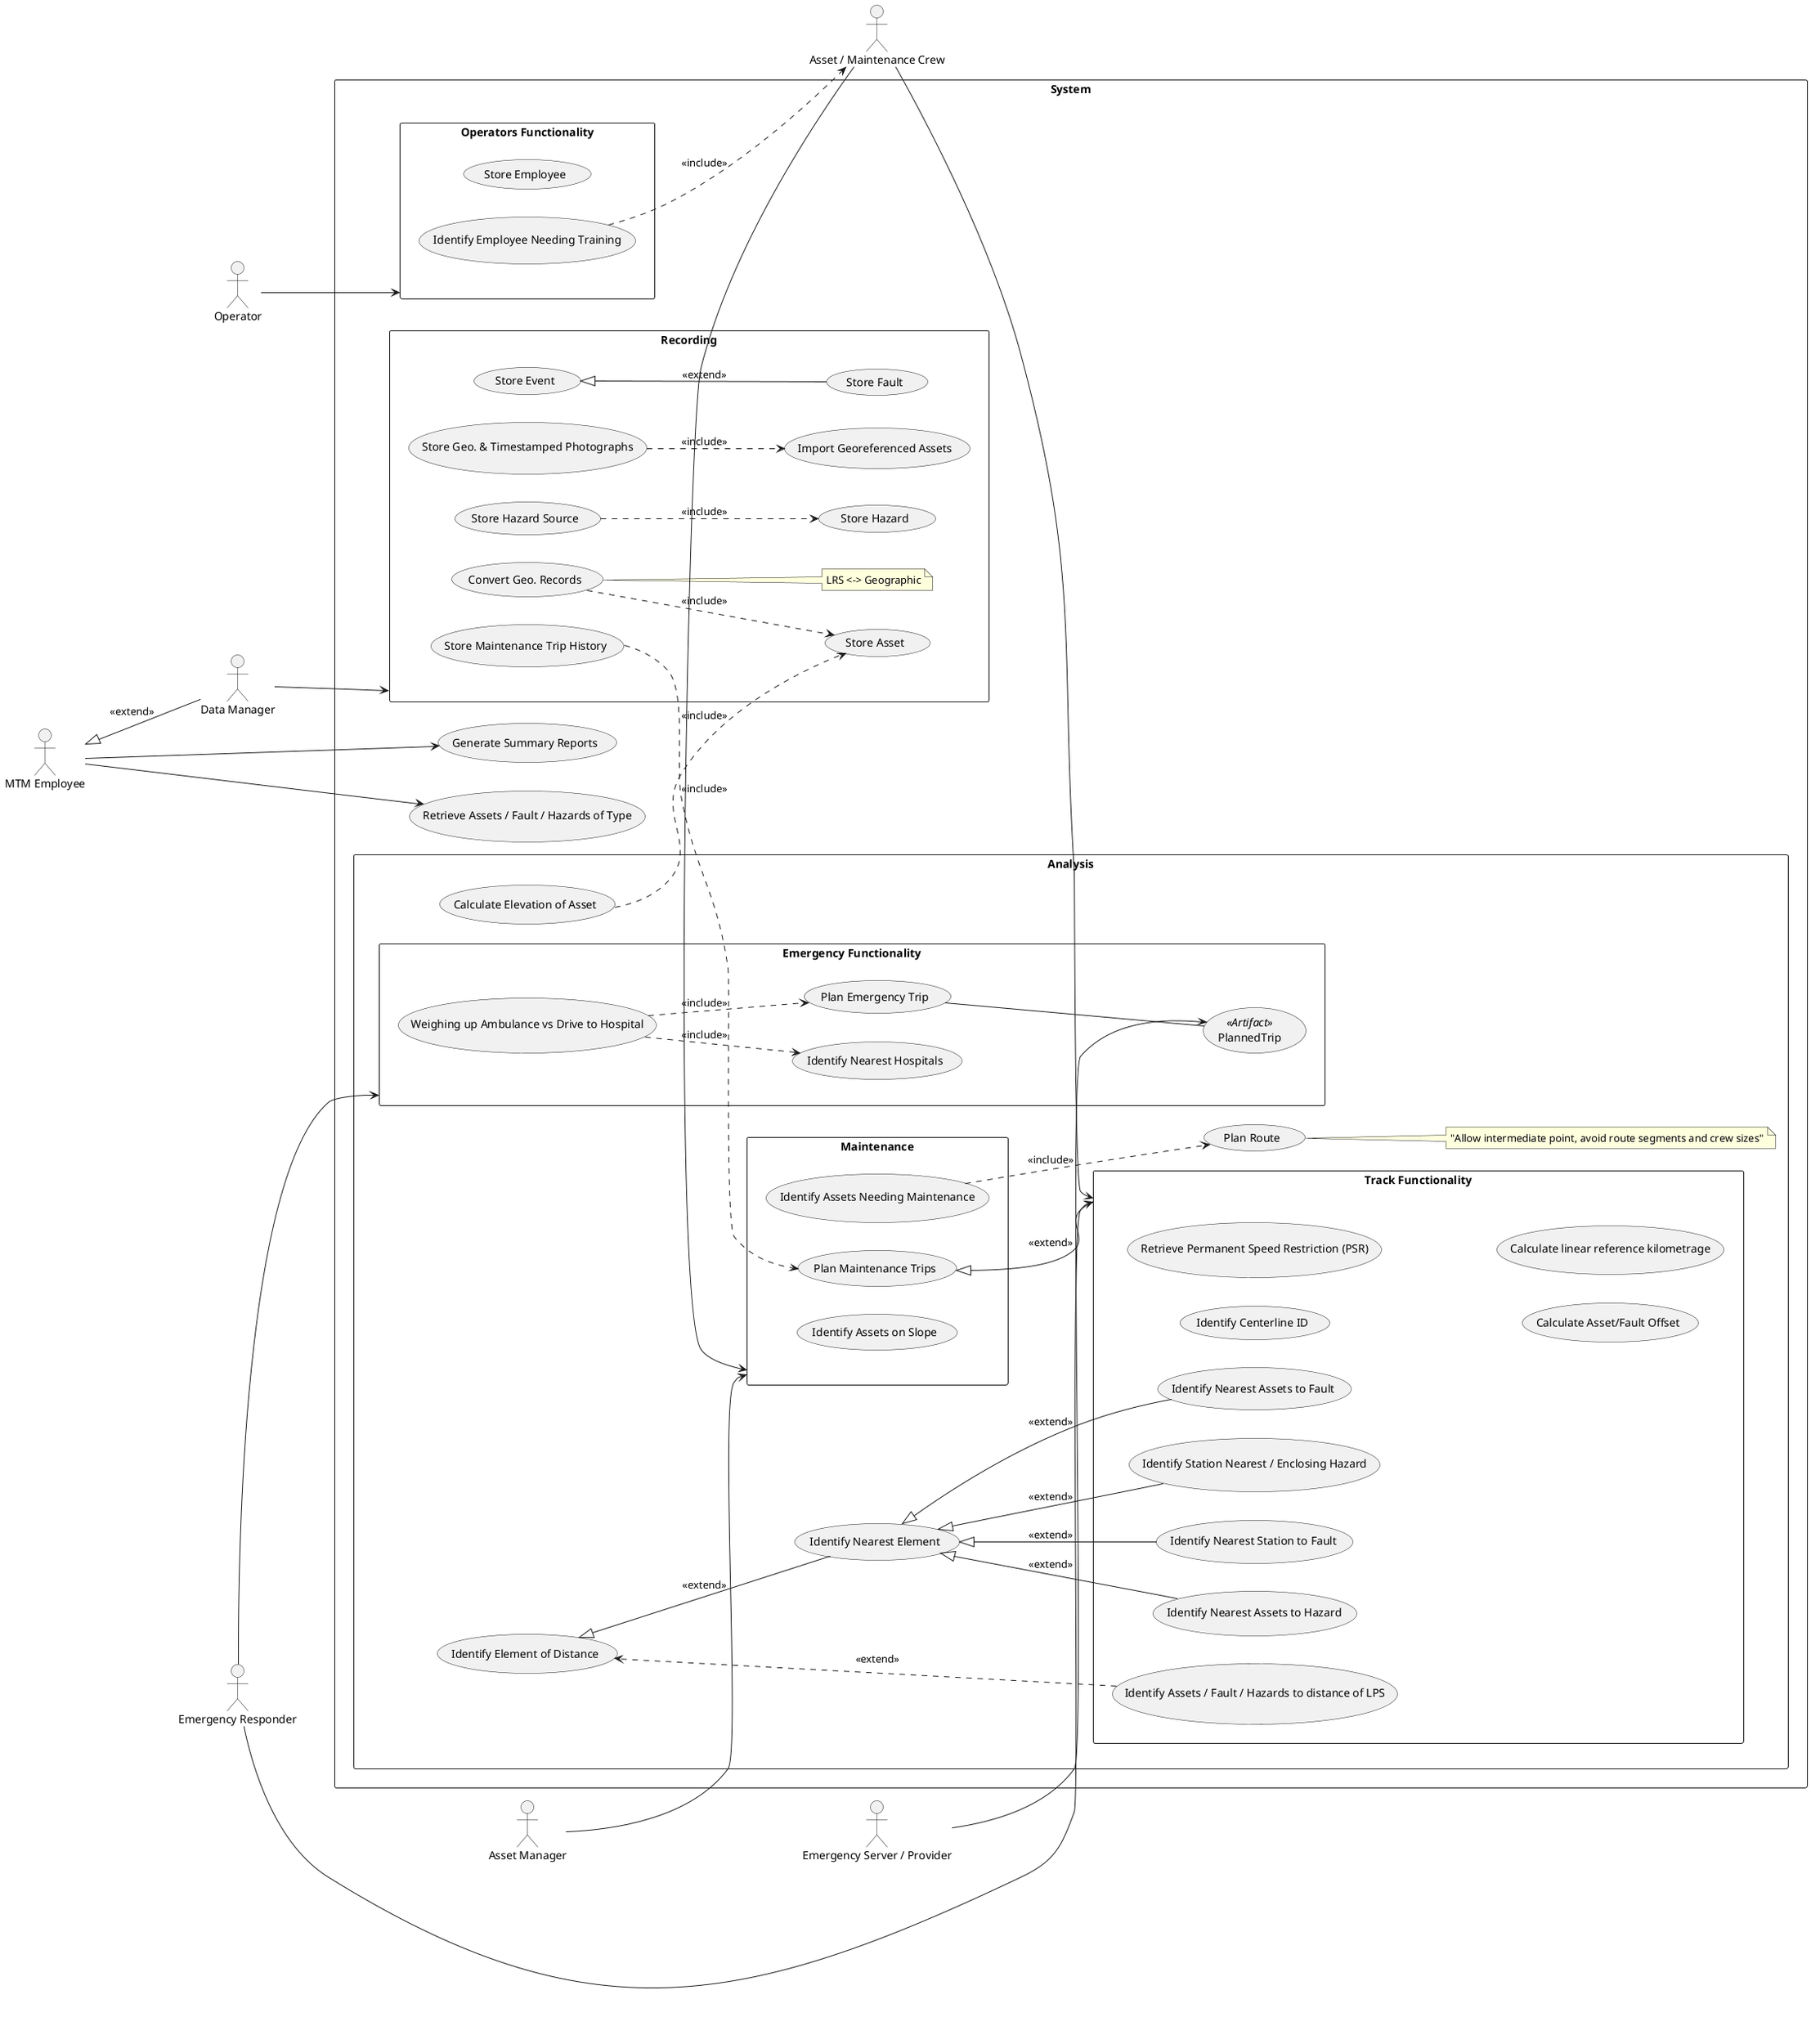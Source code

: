 @startuml Geospatial_Rail_Management_System

left to right direction

' Actors
actor "MTM Employee" as Employee
actor "Data Manager" as DataManager
' actor "Groundtruthing Crew" as GCrew
actor "Asset / Maintenance Crew" as Crew
actor "Emergency Responder" as Emergency
actor "Asset Manager" as AssetManager
actor Operator
actor "Emergency Server / Provider" as EProvider


Employee <|-- DataManager : <<extend>>
' Employee <|-- GCrew : <<extend>>
' GCrew <|-- Crew : <<extend>>
' GCrew <|-- AssetManager : <<extend>>

' Use Cases
rectangle System {
    ' Recording Capability
    rectangle Recording {
        usecase "Store Asset" as UCSA
        usecase "Store Event" as UCSE
        usecase "Store Fault" as UCSF
        usecase "Import Georeferenced Assets" as UC3
        usecase "Store Geo. & Timestamped Photographs" as UC4
        usecase "Convert Geo. Records" as UC5
        usecase "Store Hazard" as UCSH
        usecase "Store Hazard Source" as UC22
        usecase "Store Maintenance Trip History" as UC19

        UC4 ..> UC3 : <<include>>
        UC5 ..> UCSA : <<include>>
        UC22 ..> UCSH : <<include>>

        UCSE <|-- UCSF : <<extend>>


        ' note right of UC3: "coordinates"
        note right of UC5: LRS <-> Geographic
    }
    DataManager --> Recording

    rectangle Analysis {
        usecase "Identify Element of Distance" as UCIDNM
        usecase "Identify Nearest Element" as UCNearestElement
        UCIDNM <|-- UCNearestElement : <<extend>>

        rectangle "Track Functionality" as Track {
            usecase "Identify Centerline ID" as UC7
            usecase "Identify Nearest Station to Fault" as UCFNSF
            usecase "Identify Station Nearest / Enclosing Hazard" as UISN
            usecase "Identify Nearest Assets to Fault" as UCINAF
            usecase "Identify Nearest Assets to Hazard" as UCINAH

            UCNearestElement <|-- UCFNSF : <<extend>>
            UCNearestElement <|-- UCINAF : <<extend>>
            UCNearestElement <|-- UCINAH : <<extend>>
            UCNearestElement <|-- UISN : <<extend>>

            usecase "Identify Assets / Fault / Hazards to distance of LPS" as UCA
            UCA ..> UCIDNM : <<extend>>

            usecase "Retrieve Permanent Speed Restriction (PSR)" as UC9
            usecase "Calculate Asset/Fault Offset" as UC10
            usecase "Calculate linear reference kilometrage"
        }
        Crew --> Track
        Emergency --> Track



        usecase "Plan Route" as UCRoute
        note right of UCRoute: "Allow intermediate point, avoid route segments and crew sizes"



        rectangle Maintenance {
            usecase "Identify Assets Needing Maintenance" as UCNeedMaintenance
            UCNeedMaintenance ..> UCRoute : <<include>>

            usecase "Plan Maintenance Trips" as UCPM

            UC19 ..> UCPM : <<include>>
            UCPM <|-- Track : <<extend>>

            usecase "Identify Assets on Slope" as UC20
        }
        Crew --> Maintenance
        AssetManager --> Maintenance

        rectangle "Emergency Functionality" as EmergencyFunc {
                usecase "Identify Nearest Hospitals" as UCINH
                usecase "Plan Emergency Trip" as UCPET
                usecase "Weighing up Ambulance vs Drive to Hospital" as UCDADH
                usecase "PlannedTrip" as PlannedTrip  << Artifact >>
                UCPET -- PlannedTrip

                UCDADH ..> UCINH : <<include>>
                UCDADH ..> UCPET : <<include>>
        }
        Emergency --> EmergencyFunc
        EProvider --> PlannedTrip

        usecase "Calculate Elevation of Asset" as UCCEA
        UCCEA ..> UCSA : <<include>>
    }


    rectangle "Operators Functionality" as OperatorFunc {
        usecase "Store Employee"
        ' usecase "Manage Employee Workload" as UC16
        usecase "Identify Employee Needing Training" as UCNeedTraining
        UCNeedTraining ..> Crew : <<include>>
    }
    Operator --> OperatorFunc


    usecase "Generate Summary Reports"
            usecase "Retrieve Assets / Fault / Hazards of Type" as UCRNA


        Employee --> "Generate Summary Reports"
        Employee --> UCRNA
@enduml


DataManager --> Analysis

Crew --> UC14
Crew --> UCIDNM
Crew --> UCPM

Crew -- UCSE

Emergency --> UC13
Emergency --> UC21

Provider --> UC3

Admin --> UC16
Admin --> UC17
Admin --> UC19




      UCPET ..> UCINH : <<include>>
        UCPET ..> UC20 : <<include>>

        UCPET <|-- UCRoute : <<extend>>

        UCA <|-- UCINAF : <<extend>>

        UCINAF ..> UCSA : <<include>>
        UCINAF ..> UCSF : <<include>>
        UCINAF ..> UCSH : <<include>>

        UCRNA ..> UCSA : <<include>>
        UCRNA ..> UCSF : <<include>>
        UCRNA ..> UCSH : <<include>>


       UCIA ..> UCSA : <<include>>
       UCIA ..> UCSH : <<include>>

       UISN ..> UCSH : <<include>>
